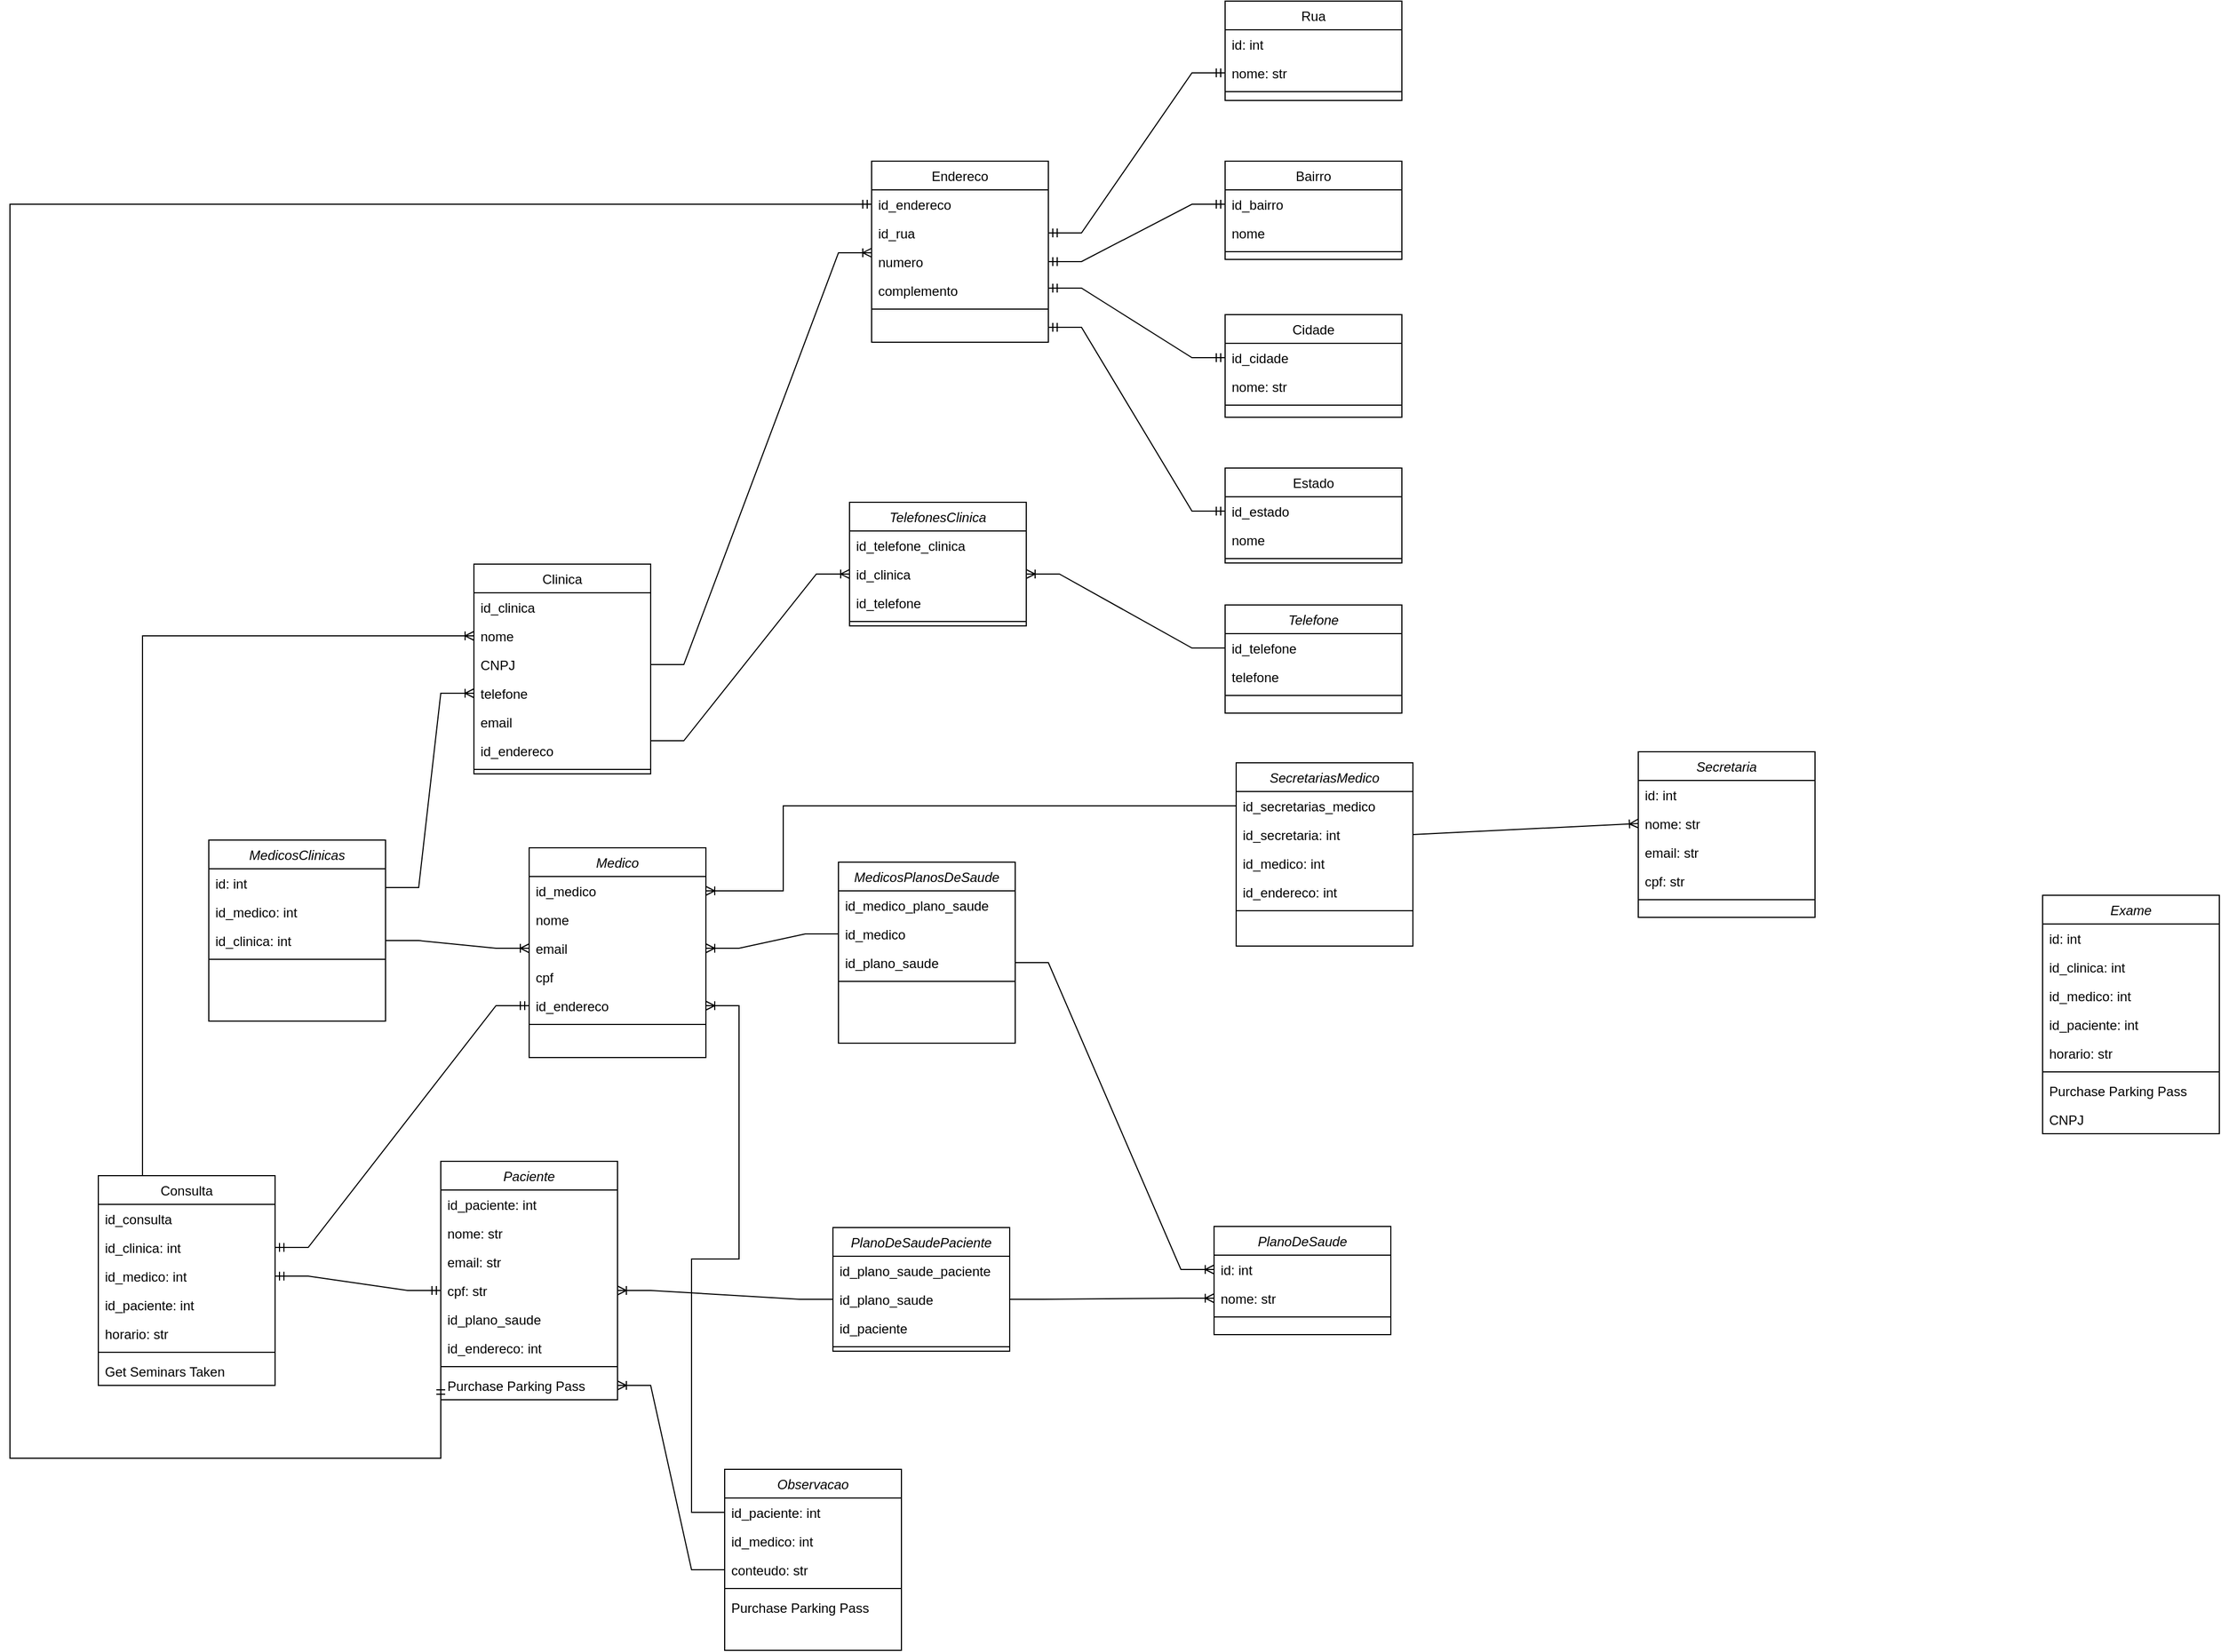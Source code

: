 <mxfile version="26.0.16">
  <diagram id="C5RBs43oDa-KdzZeNtuy" name="Page-1">
    <mxGraphModel dx="2898" dy="1830" grid="1" gridSize="10" guides="1" tooltips="1" connect="1" arrows="1" fold="1" page="1" pageScale="1" pageWidth="827" pageHeight="1169" math="0" shadow="0">
      <root>
        <mxCell id="WIyWlLk6GJQsqaUBKTNV-0" />
        <mxCell id="WIyWlLk6GJQsqaUBKTNV-1" parent="WIyWlLk6GJQsqaUBKTNV-0" />
        <mxCell id="zkfFHV4jXpPFQw0GAbJ--0" value="Observacao" style="swimlane;fontStyle=2;align=center;verticalAlign=top;childLayout=stackLayout;horizontal=1;startSize=26;horizontalStack=0;resizeParent=1;resizeLast=0;collapsible=1;marginBottom=0;rounded=0;shadow=0;strokeWidth=1;" parent="WIyWlLk6GJQsqaUBKTNV-1" vertex="1">
          <mxGeometry x="-493" y="830" width="160" height="164" as="geometry">
            <mxRectangle x="230" y="140" width="160" height="26" as="alternateBounds" />
          </mxGeometry>
        </mxCell>
        <mxCell id="zkfFHV4jXpPFQw0GAbJ--1" value="id_paciente: int" style="text;align=left;verticalAlign=top;spacingLeft=4;spacingRight=4;overflow=hidden;rotatable=0;points=[[0,0.5],[1,0.5]];portConstraint=eastwest;" parent="zkfFHV4jXpPFQw0GAbJ--0" vertex="1">
          <mxGeometry y="26" width="160" height="26" as="geometry" />
        </mxCell>
        <mxCell id="SX7Bbc2QHcD6YAkWvThL-48" value="id_medico: int" style="text;align=left;verticalAlign=top;spacingLeft=4;spacingRight=4;overflow=hidden;rotatable=0;points=[[0,0.5],[1,0.5]];portConstraint=eastwest;" parent="zkfFHV4jXpPFQw0GAbJ--0" vertex="1">
          <mxGeometry y="52" width="160" height="26" as="geometry" />
        </mxCell>
        <mxCell id="zkfFHV4jXpPFQw0GAbJ--2" value="conteudo: str" style="text;align=left;verticalAlign=top;spacingLeft=4;spacingRight=4;overflow=hidden;rotatable=0;points=[[0,0.5],[1,0.5]];portConstraint=eastwest;rounded=0;shadow=0;html=0;" parent="zkfFHV4jXpPFQw0GAbJ--0" vertex="1">
          <mxGeometry y="78" width="160" height="26" as="geometry" />
        </mxCell>
        <mxCell id="zkfFHV4jXpPFQw0GAbJ--4" value="" style="line;html=1;strokeWidth=1;align=left;verticalAlign=middle;spacingTop=-1;spacingLeft=3;spacingRight=3;rotatable=0;labelPosition=right;points=[];portConstraint=eastwest;" parent="zkfFHV4jXpPFQw0GAbJ--0" vertex="1">
          <mxGeometry y="104" width="160" height="8" as="geometry" />
        </mxCell>
        <mxCell id="zkfFHV4jXpPFQw0GAbJ--5" value="Purchase Parking Pass" style="text;align=left;verticalAlign=top;spacingLeft=4;spacingRight=4;overflow=hidden;rotatable=0;points=[[0,0.5],[1,0.5]];portConstraint=eastwest;" parent="zkfFHV4jXpPFQw0GAbJ--0" vertex="1">
          <mxGeometry y="112" width="160" height="26" as="geometry" />
        </mxCell>
        <mxCell id="zkfFHV4jXpPFQw0GAbJ--6" value="Consulta" style="swimlane;fontStyle=0;align=center;verticalAlign=top;childLayout=stackLayout;horizontal=1;startSize=26;horizontalStack=0;resizeParent=1;resizeLast=0;collapsible=1;marginBottom=0;rounded=0;shadow=0;strokeWidth=1;" parent="WIyWlLk6GJQsqaUBKTNV-1" vertex="1">
          <mxGeometry x="-1060" y="564" width="160" height="190" as="geometry">
            <mxRectangle x="130" y="380" width="160" height="26" as="alternateBounds" />
          </mxGeometry>
        </mxCell>
        <mxCell id="zkfFHV4jXpPFQw0GAbJ--8" value="id_consulta" style="text;align=left;verticalAlign=top;spacingLeft=4;spacingRight=4;overflow=hidden;rotatable=0;points=[[0,0.5],[1,0.5]];portConstraint=eastwest;rounded=0;shadow=0;html=0;" parent="zkfFHV4jXpPFQw0GAbJ--6" vertex="1">
          <mxGeometry y="26" width="160" height="26" as="geometry" />
        </mxCell>
        <mxCell id="SX7Bbc2QHcD6YAkWvThL-60" value="id_clinica: int" style="text;align=left;verticalAlign=top;spacingLeft=4;spacingRight=4;overflow=hidden;rotatable=0;points=[[0,0.5],[1,0.5]];portConstraint=eastwest;rounded=0;shadow=0;html=0;" parent="zkfFHV4jXpPFQw0GAbJ--6" vertex="1">
          <mxGeometry y="52" width="160" height="26" as="geometry" />
        </mxCell>
        <mxCell id="SX7Bbc2QHcD6YAkWvThL-52" value="id_medico: int" style="text;align=left;verticalAlign=top;spacingLeft=4;spacingRight=4;overflow=hidden;rotatable=0;points=[[0,0.5],[1,0.5]];portConstraint=eastwest;" parent="zkfFHV4jXpPFQw0GAbJ--6" vertex="1">
          <mxGeometry y="78" width="160" height="26" as="geometry" />
        </mxCell>
        <mxCell id="SX7Bbc2QHcD6YAkWvThL-54" value="id_paciente: int" style="text;align=left;verticalAlign=top;spacingLeft=4;spacingRight=4;overflow=hidden;rotatable=0;points=[[0,0.5],[1,0.5]];portConstraint=eastwest;" parent="zkfFHV4jXpPFQw0GAbJ--6" vertex="1">
          <mxGeometry y="104" width="160" height="26" as="geometry" />
        </mxCell>
        <mxCell id="zkfFHV4jXpPFQw0GAbJ--7" value="horario: str" style="text;align=left;verticalAlign=top;spacingLeft=4;spacingRight=4;overflow=hidden;rotatable=0;points=[[0,0.5],[1,0.5]];portConstraint=eastwest;" parent="zkfFHV4jXpPFQw0GAbJ--6" vertex="1">
          <mxGeometry y="130" width="160" height="26" as="geometry" />
        </mxCell>
        <mxCell id="zkfFHV4jXpPFQw0GAbJ--9" value="" style="line;html=1;strokeWidth=1;align=left;verticalAlign=middle;spacingTop=-1;spacingLeft=3;spacingRight=3;rotatable=0;labelPosition=right;points=[];portConstraint=eastwest;" parent="zkfFHV4jXpPFQw0GAbJ--6" vertex="1">
          <mxGeometry y="156" width="160" height="8" as="geometry" />
        </mxCell>
        <mxCell id="zkfFHV4jXpPFQw0GAbJ--11" value="Get Seminars Taken" style="text;align=left;verticalAlign=top;spacingLeft=4;spacingRight=4;overflow=hidden;rotatable=0;points=[[0,0.5],[1,0.5]];portConstraint=eastwest;" parent="zkfFHV4jXpPFQw0GAbJ--6" vertex="1">
          <mxGeometry y="164" width="160" height="26" as="geometry" />
        </mxCell>
        <mxCell id="zkfFHV4jXpPFQw0GAbJ--13" value="Clinica" style="swimlane;fontStyle=0;align=center;verticalAlign=top;childLayout=stackLayout;horizontal=1;startSize=26;horizontalStack=0;resizeParent=1;resizeLast=0;collapsible=1;marginBottom=0;rounded=0;shadow=0;strokeWidth=1;" parent="WIyWlLk6GJQsqaUBKTNV-1" vertex="1">
          <mxGeometry x="-720" y="10" width="160" height="190" as="geometry">
            <mxRectangle x="340" y="380" width="170" height="26" as="alternateBounds" />
          </mxGeometry>
        </mxCell>
        <mxCell id="zkfFHV4jXpPFQw0GAbJ--14" value="id_clinica" style="text;align=left;verticalAlign=top;spacingLeft=4;spacingRight=4;overflow=hidden;rotatable=0;points=[[0,0.5],[1,0.5]];portConstraint=eastwest;" parent="zkfFHV4jXpPFQw0GAbJ--13" vertex="1">
          <mxGeometry y="26" width="160" height="26" as="geometry" />
        </mxCell>
        <mxCell id="SX7Bbc2QHcD6YAkWvThL-89" value="nome" style="text;align=left;verticalAlign=top;spacingLeft=4;spacingRight=4;overflow=hidden;rotatable=0;points=[[0,0.5],[1,0.5]];portConstraint=eastwest;" parent="zkfFHV4jXpPFQw0GAbJ--13" vertex="1">
          <mxGeometry y="52" width="160" height="26" as="geometry" />
        </mxCell>
        <mxCell id="SX7Bbc2QHcD6YAkWvThL-164" value="CNPJ" style="text;align=left;verticalAlign=top;spacingLeft=4;spacingRight=4;overflow=hidden;rotatable=0;points=[[0,0.5],[1,0.5]];portConstraint=eastwest;" parent="zkfFHV4jXpPFQw0GAbJ--13" vertex="1">
          <mxGeometry y="78" width="160" height="26" as="geometry" />
        </mxCell>
        <mxCell id="SX7Bbc2QHcD6YAkWvThL-168" value="telefone" style="text;align=left;verticalAlign=top;spacingLeft=4;spacingRight=4;overflow=hidden;rotatable=0;points=[[0,0.5],[1,0.5]];portConstraint=eastwest;" parent="zkfFHV4jXpPFQw0GAbJ--13" vertex="1">
          <mxGeometry y="104" width="160" height="26" as="geometry" />
        </mxCell>
        <mxCell id="SX7Bbc2QHcD6YAkWvThL-166" value="email" style="text;align=left;verticalAlign=top;spacingLeft=4;spacingRight=4;overflow=hidden;rotatable=0;points=[[0,0.5],[1,0.5]];portConstraint=eastwest;" parent="zkfFHV4jXpPFQw0GAbJ--13" vertex="1">
          <mxGeometry y="130" width="160" height="26" as="geometry" />
        </mxCell>
        <mxCell id="SX7Bbc2QHcD6YAkWvThL-118" value="id_endereco" style="text;align=left;verticalAlign=top;spacingLeft=4;spacingRight=4;overflow=hidden;rotatable=0;points=[[0,0.5],[1,0.5]];portConstraint=eastwest;" parent="zkfFHV4jXpPFQw0GAbJ--13" vertex="1">
          <mxGeometry y="156" width="160" height="26" as="geometry" />
        </mxCell>
        <mxCell id="zkfFHV4jXpPFQw0GAbJ--15" value="" style="line;html=1;strokeWidth=1;align=left;verticalAlign=middle;spacingTop=-1;spacingLeft=3;spacingRight=3;rotatable=0;labelPosition=right;points=[];portConstraint=eastwest;" parent="zkfFHV4jXpPFQw0GAbJ--13" vertex="1">
          <mxGeometry y="182" width="160" height="8" as="geometry" />
        </mxCell>
        <mxCell id="SX7Bbc2QHcD6YAkWvThL-0" value="Paciente" style="swimlane;fontStyle=2;align=center;verticalAlign=top;childLayout=stackLayout;horizontal=1;startSize=26;horizontalStack=0;resizeParent=1;resizeLast=0;collapsible=1;marginBottom=0;rounded=0;shadow=0;strokeWidth=1;" parent="WIyWlLk6GJQsqaUBKTNV-1" vertex="1">
          <mxGeometry x="-750" y="551" width="160" height="216" as="geometry">
            <mxRectangle x="230" y="140" width="160" height="26" as="alternateBounds" />
          </mxGeometry>
        </mxCell>
        <mxCell id="SX7Bbc2QHcD6YAkWvThL-71" value="id_paciente: int" style="text;align=left;verticalAlign=top;spacingLeft=4;spacingRight=4;overflow=hidden;rotatable=0;points=[[0,0.5],[1,0.5]];portConstraint=eastwest;" parent="SX7Bbc2QHcD6YAkWvThL-0" vertex="1">
          <mxGeometry y="26" width="160" height="26" as="geometry" />
        </mxCell>
        <mxCell id="SX7Bbc2QHcD6YAkWvThL-73" value="nome: str" style="text;align=left;verticalAlign=top;spacingLeft=4;spacingRight=4;overflow=hidden;rotatable=0;points=[[0,0.5],[1,0.5]];portConstraint=eastwest;rounded=0;shadow=0;html=0;" parent="SX7Bbc2QHcD6YAkWvThL-0" vertex="1">
          <mxGeometry y="52" width="160" height="26" as="geometry" />
        </mxCell>
        <mxCell id="SX7Bbc2QHcD6YAkWvThL-78" value="email: str" style="text;align=left;verticalAlign=top;spacingLeft=4;spacingRight=4;overflow=hidden;rotatable=0;points=[[0,0.5],[1,0.5]];portConstraint=eastwest;rounded=0;shadow=0;html=0;" parent="SX7Bbc2QHcD6YAkWvThL-0" vertex="1">
          <mxGeometry y="78" width="160" height="26" as="geometry" />
        </mxCell>
        <mxCell id="SX7Bbc2QHcD6YAkWvThL-72" value="cpf: str" style="text;align=left;verticalAlign=top;spacingLeft=4;spacingRight=4;overflow=hidden;rotatable=0;points=[[0,0.5],[1,0.5]];portConstraint=eastwest;" parent="SX7Bbc2QHcD6YAkWvThL-0" vertex="1">
          <mxGeometry y="104" width="160" height="26" as="geometry" />
        </mxCell>
        <mxCell id="SX7Bbc2QHcD6YAkWvThL-177" value="id_plano_saude" style="text;align=left;verticalAlign=top;spacingLeft=4;spacingRight=4;overflow=hidden;rotatable=0;points=[[0,0.5],[1,0.5]];portConstraint=eastwest;" parent="SX7Bbc2QHcD6YAkWvThL-0" vertex="1">
          <mxGeometry y="130" width="160" height="26" as="geometry" />
        </mxCell>
        <mxCell id="SX7Bbc2QHcD6YAkWvThL-141" value="id_endereco: int" style="text;align=left;verticalAlign=top;spacingLeft=4;spacingRight=4;overflow=hidden;rotatable=0;points=[[0,0.5],[1,0.5]];portConstraint=eastwest;" parent="SX7Bbc2QHcD6YAkWvThL-0" vertex="1">
          <mxGeometry y="156" width="160" height="26" as="geometry" />
        </mxCell>
        <mxCell id="SX7Bbc2QHcD6YAkWvThL-4" value="" style="line;html=1;strokeWidth=1;align=left;verticalAlign=middle;spacingTop=-1;spacingLeft=3;spacingRight=3;rotatable=0;labelPosition=right;points=[];portConstraint=eastwest;" parent="SX7Bbc2QHcD6YAkWvThL-0" vertex="1">
          <mxGeometry y="182" width="160" height="8" as="geometry" />
        </mxCell>
        <mxCell id="SX7Bbc2QHcD6YAkWvThL-5" value="Purchase Parking Pass" style="text;align=left;verticalAlign=top;spacingLeft=4;spacingRight=4;overflow=hidden;rotatable=0;points=[[0,0.5],[1,0.5]];portConstraint=eastwest;" parent="SX7Bbc2QHcD6YAkWvThL-0" vertex="1">
          <mxGeometry y="190" width="160" height="26" as="geometry" />
        </mxCell>
        <mxCell id="SX7Bbc2QHcD6YAkWvThL-7" value="Medico" style="swimlane;fontStyle=2;align=center;verticalAlign=top;childLayout=stackLayout;horizontal=1;startSize=26;horizontalStack=0;resizeParent=1;resizeLast=0;collapsible=1;marginBottom=0;rounded=0;shadow=0;strokeWidth=1;" parent="WIyWlLk6GJQsqaUBKTNV-1" vertex="1">
          <mxGeometry x="-670" y="267" width="160" height="190" as="geometry">
            <mxRectangle x="230" y="140" width="160" height="26" as="alternateBounds" />
          </mxGeometry>
        </mxCell>
        <mxCell id="SX7Bbc2QHcD6YAkWvThL-68" value="id_medico" style="text;align=left;verticalAlign=top;spacingLeft=4;spacingRight=4;overflow=hidden;rotatable=0;points=[[0,0.5],[1,0.5]];portConstraint=eastwest;" parent="SX7Bbc2QHcD6YAkWvThL-7" vertex="1">
          <mxGeometry y="26" width="160" height="26" as="geometry" />
        </mxCell>
        <mxCell id="SX7Bbc2QHcD6YAkWvThL-69" value="nome" style="text;align=left;verticalAlign=top;spacingLeft=4;spacingRight=4;overflow=hidden;rotatable=0;points=[[0,0.5],[1,0.5]];portConstraint=eastwest;" parent="SX7Bbc2QHcD6YAkWvThL-7" vertex="1">
          <mxGeometry y="52" width="160" height="26" as="geometry" />
        </mxCell>
        <mxCell id="SX7Bbc2QHcD6YAkWvThL-70" value="email" style="text;align=left;verticalAlign=top;spacingLeft=4;spacingRight=4;overflow=hidden;rotatable=0;points=[[0,0.5],[1,0.5]];portConstraint=eastwest;rounded=0;shadow=0;html=0;" parent="SX7Bbc2QHcD6YAkWvThL-7" vertex="1">
          <mxGeometry y="78" width="160" height="26" as="geometry" />
        </mxCell>
        <mxCell id="SX7Bbc2QHcD6YAkWvThL-79" value="cpf" style="text;align=left;verticalAlign=top;spacingLeft=4;spacingRight=4;overflow=hidden;rotatable=0;points=[[0,0.5],[1,0.5]];portConstraint=eastwest;" parent="SX7Bbc2QHcD6YAkWvThL-7" vertex="1">
          <mxGeometry y="104" width="160" height="26" as="geometry" />
        </mxCell>
        <mxCell id="SX7Bbc2QHcD6YAkWvThL-142" value="id_endereco" style="text;align=left;verticalAlign=top;spacingLeft=4;spacingRight=4;overflow=hidden;rotatable=0;points=[[0,0.5],[1,0.5]];portConstraint=eastwest;" parent="SX7Bbc2QHcD6YAkWvThL-7" vertex="1">
          <mxGeometry y="130" width="160" height="26" as="geometry" />
        </mxCell>
        <mxCell id="SX7Bbc2QHcD6YAkWvThL-11" value="" style="line;html=1;strokeWidth=1;align=left;verticalAlign=middle;spacingTop=-1;spacingLeft=3;spacingRight=3;rotatable=0;labelPosition=right;points=[];portConstraint=eastwest;" parent="SX7Bbc2QHcD6YAkWvThL-7" vertex="1">
          <mxGeometry y="156" width="160" height="8" as="geometry" />
        </mxCell>
        <mxCell id="SX7Bbc2QHcD6YAkWvThL-14" value="Exame" style="swimlane;fontStyle=2;align=center;verticalAlign=top;childLayout=stackLayout;horizontal=1;startSize=26;horizontalStack=0;resizeParent=1;resizeLast=0;collapsible=1;marginBottom=0;rounded=0;shadow=0;strokeWidth=1;" parent="WIyWlLk6GJQsqaUBKTNV-1" vertex="1">
          <mxGeometry x="700" y="310" width="160" height="216" as="geometry">
            <mxRectangle x="230" y="140" width="160" height="26" as="alternateBounds" />
          </mxGeometry>
        </mxCell>
        <mxCell id="SX7Bbc2QHcD6YAkWvThL-17" value="id: int" style="text;align=left;verticalAlign=top;spacingLeft=4;spacingRight=4;overflow=hidden;rotatable=0;points=[[0,0.5],[1,0.5]];portConstraint=eastwest;rounded=0;shadow=0;html=0;" parent="SX7Bbc2QHcD6YAkWvThL-14" vertex="1">
          <mxGeometry y="26" width="160" height="26" as="geometry" />
        </mxCell>
        <mxCell id="SX7Bbc2QHcD6YAkWvThL-117" value="id_clinica: int" style="text;align=left;verticalAlign=top;spacingLeft=4;spacingRight=4;overflow=hidden;rotatable=0;points=[[0,0.5],[1,0.5]];portConstraint=eastwest;rounded=0;shadow=0;html=0;" parent="SX7Bbc2QHcD6YAkWvThL-14" vertex="1">
          <mxGeometry y="52" width="160" height="26" as="geometry" />
        </mxCell>
        <mxCell id="SX7Bbc2QHcD6YAkWvThL-15" value="id_medico: int" style="text;align=left;verticalAlign=top;spacingLeft=4;spacingRight=4;overflow=hidden;rotatable=0;points=[[0,0.5],[1,0.5]];portConstraint=eastwest;" parent="SX7Bbc2QHcD6YAkWvThL-14" vertex="1">
          <mxGeometry y="78" width="160" height="26" as="geometry" />
        </mxCell>
        <mxCell id="SX7Bbc2QHcD6YAkWvThL-16" value="id_paciente: int" style="text;align=left;verticalAlign=top;spacingLeft=4;spacingRight=4;overflow=hidden;rotatable=0;points=[[0,0.5],[1,0.5]];portConstraint=eastwest;rounded=0;shadow=0;html=0;" parent="SX7Bbc2QHcD6YAkWvThL-14" vertex="1">
          <mxGeometry y="104" width="160" height="26" as="geometry" />
        </mxCell>
        <mxCell id="SX7Bbc2QHcD6YAkWvThL-35" value="horario: str" style="text;align=left;verticalAlign=top;spacingLeft=4;spacingRight=4;overflow=hidden;rotatable=0;points=[[0,0.5],[1,0.5]];portConstraint=eastwest;rounded=0;shadow=0;html=0;" parent="SX7Bbc2QHcD6YAkWvThL-14" vertex="1">
          <mxGeometry y="130" width="160" height="26" as="geometry" />
        </mxCell>
        <mxCell id="SX7Bbc2QHcD6YAkWvThL-18" value="" style="line;html=1;strokeWidth=1;align=left;verticalAlign=middle;spacingTop=-1;spacingLeft=3;spacingRight=3;rotatable=0;labelPosition=right;points=[];portConstraint=eastwest;" parent="SX7Bbc2QHcD6YAkWvThL-14" vertex="1">
          <mxGeometry y="156" width="160" height="8" as="geometry" />
        </mxCell>
        <mxCell id="SX7Bbc2QHcD6YAkWvThL-19" value="Purchase Parking Pass" style="text;align=left;verticalAlign=top;spacingLeft=4;spacingRight=4;overflow=hidden;rotatable=0;points=[[0,0.5],[1,0.5]];portConstraint=eastwest;" parent="SX7Bbc2QHcD6YAkWvThL-14" vertex="1">
          <mxGeometry y="164" width="160" height="26" as="geometry" />
        </mxCell>
        <mxCell id="SX7Bbc2QHcD6YAkWvThL-165" value="CNPJ" style="text;align=left;verticalAlign=top;spacingLeft=4;spacingRight=4;overflow=hidden;rotatable=0;points=[[0,0.5],[1,0.5]];portConstraint=eastwest;" parent="SX7Bbc2QHcD6YAkWvThL-14" vertex="1">
          <mxGeometry y="190" width="160" height="26" as="geometry" />
        </mxCell>
        <mxCell id="SX7Bbc2QHcD6YAkWvThL-39" value="Secretaria" style="swimlane;fontStyle=2;align=center;verticalAlign=top;childLayout=stackLayout;horizontal=1;startSize=26;horizontalStack=0;resizeParent=1;resizeLast=0;collapsible=1;marginBottom=0;rounded=0;shadow=0;strokeWidth=1;" parent="WIyWlLk6GJQsqaUBKTNV-1" vertex="1">
          <mxGeometry x="334" y="180" width="160" height="150" as="geometry">
            <mxRectangle x="230" y="140" width="160" height="26" as="alternateBounds" />
          </mxGeometry>
        </mxCell>
        <mxCell id="SX7Bbc2QHcD6YAkWvThL-74" value="id: int" style="text;align=left;verticalAlign=top;spacingLeft=4;spacingRight=4;overflow=hidden;rotatable=0;points=[[0,0.5],[1,0.5]];portConstraint=eastwest;" parent="SX7Bbc2QHcD6YAkWvThL-39" vertex="1">
          <mxGeometry y="26" width="160" height="26" as="geometry" />
        </mxCell>
        <mxCell id="SX7Bbc2QHcD6YAkWvThL-75" value="nome: str" style="text;align=left;verticalAlign=top;spacingLeft=4;spacingRight=4;overflow=hidden;rotatable=0;points=[[0,0.5],[1,0.5]];portConstraint=eastwest;" parent="SX7Bbc2QHcD6YAkWvThL-39" vertex="1">
          <mxGeometry y="52" width="160" height="26" as="geometry" />
        </mxCell>
        <mxCell id="SX7Bbc2QHcD6YAkWvThL-76" value="email: str" style="text;align=left;verticalAlign=top;spacingLeft=4;spacingRight=4;overflow=hidden;rotatable=0;points=[[0,0.5],[1,0.5]];portConstraint=eastwest;rounded=0;shadow=0;html=0;" parent="SX7Bbc2QHcD6YAkWvThL-39" vertex="1">
          <mxGeometry y="78" width="160" height="26" as="geometry" />
        </mxCell>
        <mxCell id="SX7Bbc2QHcD6YAkWvThL-80" value="cpf: str" style="text;align=left;verticalAlign=top;spacingLeft=4;spacingRight=4;overflow=hidden;rotatable=0;points=[[0,0.5],[1,0.5]];portConstraint=eastwest;" parent="SX7Bbc2QHcD6YAkWvThL-39" vertex="1">
          <mxGeometry y="104" width="160" height="26" as="geometry" />
        </mxCell>
        <mxCell id="SX7Bbc2QHcD6YAkWvThL-40" value="" style="line;html=1;strokeWidth=1;align=left;verticalAlign=middle;spacingTop=-1;spacingLeft=3;spacingRight=3;rotatable=0;labelPosition=right;points=[];portConstraint=eastwest;" parent="SX7Bbc2QHcD6YAkWvThL-39" vertex="1">
          <mxGeometry y="130" width="160" height="8" as="geometry" />
        </mxCell>
        <mxCell id="SX7Bbc2QHcD6YAkWvThL-82" value="MedicosClinicas" style="swimlane;fontStyle=2;align=center;verticalAlign=top;childLayout=stackLayout;horizontal=1;startSize=26;horizontalStack=0;resizeParent=1;resizeLast=0;collapsible=1;marginBottom=0;rounded=0;shadow=0;strokeWidth=1;" parent="WIyWlLk6GJQsqaUBKTNV-1" vertex="1">
          <mxGeometry x="-960" y="260" width="160" height="164" as="geometry">
            <mxRectangle x="230" y="140" width="160" height="26" as="alternateBounds" />
          </mxGeometry>
        </mxCell>
        <mxCell id="SX7Bbc2QHcD6YAkWvThL-83" value="id: int" style="text;align=left;verticalAlign=top;spacingLeft=4;spacingRight=4;overflow=hidden;rotatable=0;points=[[0,0.5],[1,0.5]];portConstraint=eastwest;" parent="SX7Bbc2QHcD6YAkWvThL-82" vertex="1">
          <mxGeometry y="26" width="160" height="26" as="geometry" />
        </mxCell>
        <mxCell id="SX7Bbc2QHcD6YAkWvThL-84" value="id_medico: int" style="text;align=left;verticalAlign=top;spacingLeft=4;spacingRight=4;overflow=hidden;rotatable=0;points=[[0,0.5],[1,0.5]];portConstraint=eastwest;" parent="SX7Bbc2QHcD6YAkWvThL-82" vertex="1">
          <mxGeometry y="52" width="160" height="26" as="geometry" />
        </mxCell>
        <mxCell id="SX7Bbc2QHcD6YAkWvThL-85" value="id_clinica: int" style="text;align=left;verticalAlign=top;spacingLeft=4;spacingRight=4;overflow=hidden;rotatable=0;points=[[0,0.5],[1,0.5]];portConstraint=eastwest;rounded=0;shadow=0;html=0;" parent="SX7Bbc2QHcD6YAkWvThL-82" vertex="1">
          <mxGeometry y="78" width="160" height="26" as="geometry" />
        </mxCell>
        <mxCell id="SX7Bbc2QHcD6YAkWvThL-87" value="" style="line;html=1;strokeWidth=1;align=left;verticalAlign=middle;spacingTop=-1;spacingLeft=3;spacingRight=3;rotatable=0;labelPosition=right;points=[];portConstraint=eastwest;" parent="SX7Bbc2QHcD6YAkWvThL-82" vertex="1">
          <mxGeometry y="104" width="160" height="8" as="geometry" />
        </mxCell>
        <mxCell id="SX7Bbc2QHcD6YAkWvThL-91" value="SecretariasMedico" style="swimlane;fontStyle=2;align=center;verticalAlign=top;childLayout=stackLayout;horizontal=1;startSize=26;horizontalStack=0;resizeParent=1;resizeLast=0;collapsible=1;marginBottom=0;rounded=0;shadow=0;strokeWidth=1;" parent="WIyWlLk6GJQsqaUBKTNV-1" vertex="1">
          <mxGeometry x="-30" y="190" width="160" height="166" as="geometry">
            <mxRectangle x="230" y="140" width="160" height="26" as="alternateBounds" />
          </mxGeometry>
        </mxCell>
        <mxCell id="SX7Bbc2QHcD6YAkWvThL-92" value="id_secretarias_medico" style="text;align=left;verticalAlign=top;spacingLeft=4;spacingRight=4;overflow=hidden;rotatable=0;points=[[0,0.5],[1,0.5]];portConstraint=eastwest;" parent="SX7Bbc2QHcD6YAkWvThL-91" vertex="1">
          <mxGeometry y="26" width="160" height="26" as="geometry" />
        </mxCell>
        <mxCell id="SX7Bbc2QHcD6YAkWvThL-93" value="id_secretaria: int" style="text;align=left;verticalAlign=top;spacingLeft=4;spacingRight=4;overflow=hidden;rotatable=0;points=[[0,0.5],[1,0.5]];portConstraint=eastwest;" parent="SX7Bbc2QHcD6YAkWvThL-91" vertex="1">
          <mxGeometry y="52" width="160" height="26" as="geometry" />
        </mxCell>
        <mxCell id="SX7Bbc2QHcD6YAkWvThL-94" value="id_medico: int" style="text;align=left;verticalAlign=top;spacingLeft=4;spacingRight=4;overflow=hidden;rotatable=0;points=[[0,0.5],[1,0.5]];portConstraint=eastwest;rounded=0;shadow=0;html=0;" parent="SX7Bbc2QHcD6YAkWvThL-91" vertex="1">
          <mxGeometry y="78" width="160" height="26" as="geometry" />
        </mxCell>
        <mxCell id="SX7Bbc2QHcD6YAkWvThL-143" value="id_endereco: int" style="text;align=left;verticalAlign=top;spacingLeft=4;spacingRight=4;overflow=hidden;rotatable=0;points=[[0,0.5],[1,0.5]];portConstraint=eastwest;" parent="SX7Bbc2QHcD6YAkWvThL-91" vertex="1">
          <mxGeometry y="104" width="160" height="26" as="geometry" />
        </mxCell>
        <mxCell id="SX7Bbc2QHcD6YAkWvThL-97" value="" style="line;html=1;strokeWidth=1;align=left;verticalAlign=middle;spacingTop=-1;spacingLeft=3;spacingRight=3;rotatable=0;labelPosition=right;points=[];portConstraint=eastwest;" parent="SX7Bbc2QHcD6YAkWvThL-91" vertex="1">
          <mxGeometry y="130" width="160" height="8" as="geometry" />
        </mxCell>
        <mxCell id="SX7Bbc2QHcD6YAkWvThL-107" value="MedicosPlanosDeSaude" style="swimlane;fontStyle=2;align=center;verticalAlign=top;childLayout=stackLayout;horizontal=1;startSize=26;horizontalStack=0;resizeParent=1;resizeLast=0;collapsible=1;marginBottom=0;rounded=0;shadow=0;strokeWidth=1;" parent="WIyWlLk6GJQsqaUBKTNV-1" vertex="1">
          <mxGeometry x="-390" y="280" width="160" height="164" as="geometry">
            <mxRectangle x="230" y="140" width="160" height="26" as="alternateBounds" />
          </mxGeometry>
        </mxCell>
        <mxCell id="SX7Bbc2QHcD6YAkWvThL-108" value="id_medico_plano_saude" style="text;align=left;verticalAlign=top;spacingLeft=4;spacingRight=4;overflow=hidden;rotatable=0;points=[[0,0.5],[1,0.5]];portConstraint=eastwest;" parent="SX7Bbc2QHcD6YAkWvThL-107" vertex="1">
          <mxGeometry y="26" width="160" height="26" as="geometry" />
        </mxCell>
        <mxCell id="SX7Bbc2QHcD6YAkWvThL-109" value="id_medico" style="text;align=left;verticalAlign=top;spacingLeft=4;spacingRight=4;overflow=hidden;rotatable=0;points=[[0,0.5],[1,0.5]];portConstraint=eastwest;" parent="SX7Bbc2QHcD6YAkWvThL-107" vertex="1">
          <mxGeometry y="52" width="160" height="26" as="geometry" />
        </mxCell>
        <mxCell id="SX7Bbc2QHcD6YAkWvThL-111" value="id_plano_saude" style="text;align=left;verticalAlign=top;spacingLeft=4;spacingRight=4;overflow=hidden;rotatable=0;points=[[0,0.5],[1,0.5]];portConstraint=eastwest;" parent="SX7Bbc2QHcD6YAkWvThL-107" vertex="1">
          <mxGeometry y="78" width="160" height="26" as="geometry" />
        </mxCell>
        <mxCell id="SX7Bbc2QHcD6YAkWvThL-110" value="" style="line;html=1;strokeWidth=1;align=left;verticalAlign=middle;spacingTop=-1;spacingLeft=3;spacingRight=3;rotatable=0;labelPosition=right;points=[];portConstraint=eastwest;" parent="SX7Bbc2QHcD6YAkWvThL-107" vertex="1">
          <mxGeometry y="104" width="160" height="8" as="geometry" />
        </mxCell>
        <mxCell id="SX7Bbc2QHcD6YAkWvThL-112" value="PlanoDeSaude" style="swimlane;fontStyle=2;align=center;verticalAlign=top;childLayout=stackLayout;horizontal=1;startSize=26;horizontalStack=0;resizeParent=1;resizeLast=0;collapsible=1;marginBottom=0;rounded=0;shadow=0;strokeWidth=1;" parent="WIyWlLk6GJQsqaUBKTNV-1" vertex="1">
          <mxGeometry x="-50" y="610" width="160" height="98" as="geometry">
            <mxRectangle x="230" y="140" width="160" height="26" as="alternateBounds" />
          </mxGeometry>
        </mxCell>
        <mxCell id="SX7Bbc2QHcD6YAkWvThL-113" value="id: int" style="text;align=left;verticalAlign=top;spacingLeft=4;spacingRight=4;overflow=hidden;rotatable=0;points=[[0,0.5],[1,0.5]];portConstraint=eastwest;" parent="SX7Bbc2QHcD6YAkWvThL-112" vertex="1">
          <mxGeometry y="26" width="160" height="26" as="geometry" />
        </mxCell>
        <mxCell id="SX7Bbc2QHcD6YAkWvThL-114" value="nome: str" style="text;align=left;verticalAlign=top;spacingLeft=4;spacingRight=4;overflow=hidden;rotatable=0;points=[[0,0.5],[1,0.5]];portConstraint=eastwest;" parent="SX7Bbc2QHcD6YAkWvThL-112" vertex="1">
          <mxGeometry y="52" width="160" height="26" as="geometry" />
        </mxCell>
        <mxCell id="SX7Bbc2QHcD6YAkWvThL-115" value="" style="line;html=1;strokeWidth=1;align=left;verticalAlign=middle;spacingTop=-1;spacingLeft=3;spacingRight=3;rotatable=0;labelPosition=right;points=[];portConstraint=eastwest;" parent="SX7Bbc2QHcD6YAkWvThL-112" vertex="1">
          <mxGeometry y="78" width="160" height="8" as="geometry" />
        </mxCell>
        <mxCell id="SX7Bbc2QHcD6YAkWvThL-119" value="Endereco" style="swimlane;fontStyle=0;align=center;verticalAlign=top;childLayout=stackLayout;horizontal=1;startSize=26;horizontalStack=0;resizeParent=1;resizeLast=0;collapsible=1;marginBottom=0;rounded=0;shadow=0;strokeWidth=1;" parent="WIyWlLk6GJQsqaUBKTNV-1" vertex="1">
          <mxGeometry x="-360" y="-355" width="160" height="164" as="geometry">
            <mxRectangle x="340" y="380" width="170" height="26" as="alternateBounds" />
          </mxGeometry>
        </mxCell>
        <mxCell id="SX7Bbc2QHcD6YAkWvThL-120" value="id_endereco" style="text;align=left;verticalAlign=top;spacingLeft=4;spacingRight=4;overflow=hidden;rotatable=0;points=[[0,0.5],[1,0.5]];portConstraint=eastwest;" parent="SX7Bbc2QHcD6YAkWvThL-119" vertex="1">
          <mxGeometry y="26" width="160" height="26" as="geometry" />
        </mxCell>
        <mxCell id="SX7Bbc2QHcD6YAkWvThL-121" value="id_rua" style="text;align=left;verticalAlign=top;spacingLeft=4;spacingRight=4;overflow=hidden;rotatable=0;points=[[0,0.5],[1,0.5]];portConstraint=eastwest;" parent="SX7Bbc2QHcD6YAkWvThL-119" vertex="1">
          <mxGeometry y="52" width="160" height="26" as="geometry" />
        </mxCell>
        <mxCell id="SX7Bbc2QHcD6YAkWvThL-122" value="numero" style="text;align=left;verticalAlign=top;spacingLeft=4;spacingRight=4;overflow=hidden;rotatable=0;points=[[0,0.5],[1,0.5]];portConstraint=eastwest;" parent="SX7Bbc2QHcD6YAkWvThL-119" vertex="1">
          <mxGeometry y="78" width="160" height="26" as="geometry" />
        </mxCell>
        <mxCell id="SX7Bbc2QHcD6YAkWvThL-169" value="complemento" style="text;align=left;verticalAlign=top;spacingLeft=4;spacingRight=4;overflow=hidden;rotatable=0;points=[[0,0.5],[1,0.5]];portConstraint=eastwest;" parent="SX7Bbc2QHcD6YAkWvThL-119" vertex="1">
          <mxGeometry y="104" width="160" height="26" as="geometry" />
        </mxCell>
        <mxCell id="SX7Bbc2QHcD6YAkWvThL-123" value="" style="line;html=1;strokeWidth=1;align=left;verticalAlign=middle;spacingTop=-1;spacingLeft=3;spacingRight=3;rotatable=0;labelPosition=right;points=[];portConstraint=eastwest;" parent="SX7Bbc2QHcD6YAkWvThL-119" vertex="1">
          <mxGeometry y="130" width="160" height="8" as="geometry" />
        </mxCell>
        <mxCell id="SX7Bbc2QHcD6YAkWvThL-126" value="Rua" style="swimlane;fontStyle=0;align=center;verticalAlign=top;childLayout=stackLayout;horizontal=1;startSize=26;horizontalStack=0;resizeParent=1;resizeLast=0;collapsible=1;marginBottom=0;rounded=0;shadow=0;strokeWidth=1;" parent="WIyWlLk6GJQsqaUBKTNV-1" vertex="1">
          <mxGeometry x="-40" y="-500" width="160" height="90" as="geometry">
            <mxRectangle x="340" y="380" width="170" height="26" as="alternateBounds" />
          </mxGeometry>
        </mxCell>
        <mxCell id="SX7Bbc2QHcD6YAkWvThL-127" value="id: int" style="text;align=left;verticalAlign=top;spacingLeft=4;spacingRight=4;overflow=hidden;rotatable=0;points=[[0,0.5],[1,0.5]];portConstraint=eastwest;" parent="SX7Bbc2QHcD6YAkWvThL-126" vertex="1">
          <mxGeometry y="26" width="160" height="26" as="geometry" />
        </mxCell>
        <mxCell id="SX7Bbc2QHcD6YAkWvThL-128" value="nome: str" style="text;align=left;verticalAlign=top;spacingLeft=4;spacingRight=4;overflow=hidden;rotatable=0;points=[[0,0.5],[1,0.5]];portConstraint=eastwest;" parent="SX7Bbc2QHcD6YAkWvThL-126" vertex="1">
          <mxGeometry y="52" width="160" height="26" as="geometry" />
        </mxCell>
        <mxCell id="SX7Bbc2QHcD6YAkWvThL-132" value="" style="line;html=1;strokeWidth=1;align=left;verticalAlign=middle;spacingTop=-1;spacingLeft=3;spacingRight=3;rotatable=0;labelPosition=right;points=[];portConstraint=eastwest;" parent="SX7Bbc2QHcD6YAkWvThL-126" vertex="1">
          <mxGeometry y="78" width="160" height="8" as="geometry" />
        </mxCell>
        <mxCell id="SX7Bbc2QHcD6YAkWvThL-133" value="Bairro" style="swimlane;fontStyle=0;align=center;verticalAlign=top;childLayout=stackLayout;horizontal=1;startSize=26;horizontalStack=0;resizeParent=1;resizeLast=0;collapsible=1;marginBottom=0;rounded=0;shadow=0;strokeWidth=1;" parent="WIyWlLk6GJQsqaUBKTNV-1" vertex="1">
          <mxGeometry x="-40" y="-355" width="160" height="89" as="geometry">
            <mxRectangle x="340" y="380" width="170" height="26" as="alternateBounds" />
          </mxGeometry>
        </mxCell>
        <mxCell id="SX7Bbc2QHcD6YAkWvThL-134" value="id_bairro" style="text;align=left;verticalAlign=top;spacingLeft=4;spacingRight=4;overflow=hidden;rotatable=0;points=[[0,0.5],[1,0.5]];portConstraint=eastwest;" parent="SX7Bbc2QHcD6YAkWvThL-133" vertex="1">
          <mxGeometry y="26" width="160" height="26" as="geometry" />
        </mxCell>
        <mxCell id="SX7Bbc2QHcD6YAkWvThL-135" value="nome" style="text;align=left;verticalAlign=top;spacingLeft=4;spacingRight=4;overflow=hidden;rotatable=0;points=[[0,0.5],[1,0.5]];portConstraint=eastwest;" parent="SX7Bbc2QHcD6YAkWvThL-133" vertex="1">
          <mxGeometry y="52" width="160" height="26" as="geometry" />
        </mxCell>
        <mxCell id="SX7Bbc2QHcD6YAkWvThL-136" value="" style="line;html=1;strokeWidth=1;align=left;verticalAlign=middle;spacingTop=-1;spacingLeft=3;spacingRight=3;rotatable=0;labelPosition=right;points=[];portConstraint=eastwest;" parent="SX7Bbc2QHcD6YAkWvThL-133" vertex="1">
          <mxGeometry y="78" width="160" height="8" as="geometry" />
        </mxCell>
        <mxCell id="SX7Bbc2QHcD6YAkWvThL-137" value="Cidade" style="swimlane;fontStyle=0;align=center;verticalAlign=top;childLayout=stackLayout;horizontal=1;startSize=26;horizontalStack=0;resizeParent=1;resizeLast=0;collapsible=1;marginBottom=0;rounded=0;shadow=0;strokeWidth=1;" parent="WIyWlLk6GJQsqaUBKTNV-1" vertex="1">
          <mxGeometry x="-40" y="-216" width="160" height="93" as="geometry">
            <mxRectangle x="340" y="380" width="170" height="26" as="alternateBounds" />
          </mxGeometry>
        </mxCell>
        <mxCell id="SX7Bbc2QHcD6YAkWvThL-138" value="id_cidade" style="text;align=left;verticalAlign=top;spacingLeft=4;spacingRight=4;overflow=hidden;rotatable=0;points=[[0,0.5],[1,0.5]];portConstraint=eastwest;" parent="SX7Bbc2QHcD6YAkWvThL-137" vertex="1">
          <mxGeometry y="26" width="160" height="26" as="geometry" />
        </mxCell>
        <mxCell id="SX7Bbc2QHcD6YAkWvThL-139" value="nome: str" style="text;align=left;verticalAlign=top;spacingLeft=4;spacingRight=4;overflow=hidden;rotatable=0;points=[[0,0.5],[1,0.5]];portConstraint=eastwest;" parent="SX7Bbc2QHcD6YAkWvThL-137" vertex="1">
          <mxGeometry y="52" width="160" height="26" as="geometry" />
        </mxCell>
        <mxCell id="SX7Bbc2QHcD6YAkWvThL-140" value="" style="line;html=1;strokeWidth=1;align=left;verticalAlign=middle;spacingTop=-1;spacingLeft=3;spacingRight=3;rotatable=0;labelPosition=right;points=[];portConstraint=eastwest;" parent="SX7Bbc2QHcD6YAkWvThL-137" vertex="1">
          <mxGeometry y="78" width="160" height="8" as="geometry" />
        </mxCell>
        <mxCell id="SX7Bbc2QHcD6YAkWvThL-154" value="Estado" style="swimlane;fontStyle=0;align=center;verticalAlign=top;childLayout=stackLayout;horizontal=1;startSize=26;horizontalStack=0;resizeParent=1;resizeLast=0;collapsible=1;marginBottom=0;rounded=0;shadow=0;strokeWidth=1;" parent="WIyWlLk6GJQsqaUBKTNV-1" vertex="1">
          <mxGeometry x="-40" y="-77" width="160" height="86" as="geometry">
            <mxRectangle x="340" y="380" width="170" height="26" as="alternateBounds" />
          </mxGeometry>
        </mxCell>
        <mxCell id="SX7Bbc2QHcD6YAkWvThL-155" value="id_estado" style="text;align=left;verticalAlign=top;spacingLeft=4;spacingRight=4;overflow=hidden;rotatable=0;points=[[0,0.5],[1,0.5]];portConstraint=eastwest;" parent="SX7Bbc2QHcD6YAkWvThL-154" vertex="1">
          <mxGeometry y="26" width="160" height="26" as="geometry" />
        </mxCell>
        <mxCell id="SX7Bbc2QHcD6YAkWvThL-156" value="nome" style="text;align=left;verticalAlign=top;spacingLeft=4;spacingRight=4;overflow=hidden;rotatable=0;points=[[0,0.5],[1,0.5]];portConstraint=eastwest;" parent="SX7Bbc2QHcD6YAkWvThL-154" vertex="1">
          <mxGeometry y="52" width="160" height="26" as="geometry" />
        </mxCell>
        <mxCell id="SX7Bbc2QHcD6YAkWvThL-158" value="" style="line;html=1;strokeWidth=1;align=left;verticalAlign=middle;spacingTop=-1;spacingLeft=3;spacingRight=3;rotatable=0;labelPosition=right;points=[];portConstraint=eastwest;" parent="SX7Bbc2QHcD6YAkWvThL-154" vertex="1">
          <mxGeometry y="78" width="160" height="8" as="geometry" />
        </mxCell>
        <mxCell id="SX7Bbc2QHcD6YAkWvThL-170" value="" style="edgeStyle=entityRelationEdgeStyle;fontSize=12;html=1;endArrow=ERoneToMany;rounded=0;exitX=1;exitY=0.5;exitDx=0;exitDy=0;entryX=0;entryY=1.192;entryDx=0;entryDy=0;entryPerimeter=0;" parent="WIyWlLk6GJQsqaUBKTNV-1" source="SX7Bbc2QHcD6YAkWvThL-164" target="SX7Bbc2QHcD6YAkWvThL-121" edge="1">
          <mxGeometry width="100" height="100" relative="1" as="geometry">
            <mxPoint x="-170" y="97" as="sourcePoint" />
            <mxPoint x="-60" y="60" as="targetPoint" />
          </mxGeometry>
        </mxCell>
        <mxCell id="SX7Bbc2QHcD6YAkWvThL-172" value="" style="edgeStyle=entityRelationEdgeStyle;fontSize=12;html=1;endArrow=ERmandOne;startArrow=ERmandOne;rounded=0;exitX=1;exitY=0.5;exitDx=0;exitDy=0;entryX=0;entryY=0.5;entryDx=0;entryDy=0;" parent="WIyWlLk6GJQsqaUBKTNV-1" source="SX7Bbc2QHcD6YAkWvThL-121" target="SX7Bbc2QHcD6YAkWvThL-128" edge="1">
          <mxGeometry width="100" height="100" relative="1" as="geometry">
            <mxPoint x="-120" y="-393" as="sourcePoint" />
            <mxPoint x="-270" y="-553" as="targetPoint" />
          </mxGeometry>
        </mxCell>
        <mxCell id="SX7Bbc2QHcD6YAkWvThL-173" value="" style="edgeStyle=entityRelationEdgeStyle;fontSize=12;html=1;endArrow=ERmandOne;startArrow=ERmandOne;rounded=0;exitX=1;exitY=0.5;exitDx=0;exitDy=0;entryX=0;entryY=0.5;entryDx=0;entryDy=0;" parent="WIyWlLk6GJQsqaUBKTNV-1" target="SX7Bbc2QHcD6YAkWvThL-138" edge="1">
          <mxGeometry width="100" height="100" relative="1" as="geometry">
            <mxPoint x="-200" y="-240" as="sourcePoint" />
            <mxPoint x="-40" y="-283" as="targetPoint" />
          </mxGeometry>
        </mxCell>
        <mxCell id="SX7Bbc2QHcD6YAkWvThL-174" value="" style="edgeStyle=entityRelationEdgeStyle;fontSize=12;html=1;endArrow=ERmandOne;startArrow=ERmandOne;rounded=0;exitX=1;exitY=0.5;exitDx=0;exitDy=0;entryX=0;entryY=0.5;entryDx=0;entryDy=0;" parent="WIyWlLk6GJQsqaUBKTNV-1" target="SX7Bbc2QHcD6YAkWvThL-155" edge="1">
          <mxGeometry width="100" height="100" relative="1" as="geometry">
            <mxPoint x="-200" y="-204.5" as="sourcePoint" />
            <mxPoint x="-40" y="-115.5" as="targetPoint" />
          </mxGeometry>
        </mxCell>
        <mxCell id="SX7Bbc2QHcD6YAkWvThL-175" value="" style="edgeStyle=entityRelationEdgeStyle;fontSize=12;html=1;endArrow=ERmandOne;startArrow=ERmandOne;rounded=0;exitX=1;exitY=0.5;exitDx=0;exitDy=0;entryX=0;entryY=0.5;entryDx=0;entryDy=0;" parent="WIyWlLk6GJQsqaUBKTNV-1" source="SX7Bbc2QHcD6YAkWvThL-122" target="SX7Bbc2QHcD6YAkWvThL-134" edge="1">
          <mxGeometry width="100" height="100" relative="1" as="geometry">
            <mxPoint x="-170" y="-248" as="sourcePoint" />
            <mxPoint x="-10" y="-393" as="targetPoint" />
          </mxGeometry>
        </mxCell>
        <mxCell id="SX7Bbc2QHcD6YAkWvThL-178" value="PlanoDeSaudePaciente" style="swimlane;fontStyle=2;align=center;verticalAlign=top;childLayout=stackLayout;horizontal=1;startSize=26;horizontalStack=0;resizeParent=1;resizeLast=0;collapsible=1;marginBottom=0;rounded=0;shadow=0;strokeWidth=1;" parent="WIyWlLk6GJQsqaUBKTNV-1" vertex="1">
          <mxGeometry x="-395" y="611" width="160" height="112" as="geometry">
            <mxRectangle x="230" y="140" width="160" height="26" as="alternateBounds" />
          </mxGeometry>
        </mxCell>
        <mxCell id="SX7Bbc2QHcD6YAkWvThL-179" value="id_plano_saude_paciente" style="text;align=left;verticalAlign=top;spacingLeft=4;spacingRight=4;overflow=hidden;rotatable=0;points=[[0,0.5],[1,0.5]];portConstraint=eastwest;" parent="SX7Bbc2QHcD6YAkWvThL-178" vertex="1">
          <mxGeometry y="26" width="160" height="26" as="geometry" />
        </mxCell>
        <mxCell id="SX7Bbc2QHcD6YAkWvThL-182" value="id_plano_saude" style="text;align=left;verticalAlign=top;spacingLeft=4;spacingRight=4;overflow=hidden;rotatable=0;points=[[0,0.5],[1,0.5]];portConstraint=eastwest;" parent="SX7Bbc2QHcD6YAkWvThL-178" vertex="1">
          <mxGeometry y="52" width="160" height="26" as="geometry" />
        </mxCell>
        <mxCell id="SX7Bbc2QHcD6YAkWvThL-180" value="id_paciente" style="text;align=left;verticalAlign=top;spacingLeft=4;spacingRight=4;overflow=hidden;rotatable=0;points=[[0,0.5],[1,0.5]];portConstraint=eastwest;" parent="SX7Bbc2QHcD6YAkWvThL-178" vertex="1">
          <mxGeometry y="78" width="160" height="26" as="geometry" />
        </mxCell>
        <mxCell id="SX7Bbc2QHcD6YAkWvThL-181" value="" style="line;html=1;strokeWidth=1;align=left;verticalAlign=middle;spacingTop=-1;spacingLeft=3;spacingRight=3;rotatable=0;labelPosition=right;points=[];portConstraint=eastwest;" parent="SX7Bbc2QHcD6YAkWvThL-178" vertex="1">
          <mxGeometry y="104" width="160" height="8" as="geometry" />
        </mxCell>
        <mxCell id="SX7Bbc2QHcD6YAkWvThL-183" value="" style="edgeStyle=entityRelationEdgeStyle;fontSize=12;html=1;endArrow=ERoneToMany;rounded=0;exitX=1;exitY=0.5;exitDx=0;exitDy=0;entryX=0;entryY=0.5;entryDx=0;entryDy=0;" parent="WIyWlLk6GJQsqaUBKTNV-1" source="SX7Bbc2QHcD6YAkWvThL-182" target="SX7Bbc2QHcD6YAkWvThL-114" edge="1">
          <mxGeometry width="100" height="100" relative="1" as="geometry">
            <mxPoint x="-485" y="723" as="sourcePoint" />
            <mxPoint x="-385" y="724" as="targetPoint" />
          </mxGeometry>
        </mxCell>
        <mxCell id="SX7Bbc2QHcD6YAkWvThL-184" value="" style="edgeStyle=entityRelationEdgeStyle;fontSize=12;html=1;endArrow=ERoneToMany;rounded=0;exitX=0;exitY=0.5;exitDx=0;exitDy=0;entryX=1;entryY=0.5;entryDx=0;entryDy=0;" parent="WIyWlLk6GJQsqaUBKTNV-1" source="SX7Bbc2QHcD6YAkWvThL-182" target="SX7Bbc2QHcD6YAkWvThL-72" edge="1">
          <mxGeometry width="100" height="100" relative="1" as="geometry">
            <mxPoint x="-215" y="655" as="sourcePoint" />
            <mxPoint x="-115" y="695" as="targetPoint" />
          </mxGeometry>
        </mxCell>
        <mxCell id="SX7Bbc2QHcD6YAkWvThL-185" value="TelefonesClinica" style="swimlane;fontStyle=2;align=center;verticalAlign=top;childLayout=stackLayout;horizontal=1;startSize=26;horizontalStack=0;resizeParent=1;resizeLast=0;collapsible=1;marginBottom=0;rounded=0;shadow=0;strokeWidth=1;" parent="WIyWlLk6GJQsqaUBKTNV-1" vertex="1">
          <mxGeometry x="-380" y="-46" width="160" height="112" as="geometry">
            <mxRectangle x="230" y="140" width="160" height="26" as="alternateBounds" />
          </mxGeometry>
        </mxCell>
        <mxCell id="SX7Bbc2QHcD6YAkWvThL-186" value="id_telefone_clinica" style="text;align=left;verticalAlign=top;spacingLeft=4;spacingRight=4;overflow=hidden;rotatable=0;points=[[0,0.5],[1,0.5]];portConstraint=eastwest;" parent="SX7Bbc2QHcD6YAkWvThL-185" vertex="1">
          <mxGeometry y="26" width="160" height="26" as="geometry" />
        </mxCell>
        <mxCell id="SX7Bbc2QHcD6YAkWvThL-187" value="id_clinica" style="text;align=left;verticalAlign=top;spacingLeft=4;spacingRight=4;overflow=hidden;rotatable=0;points=[[0,0.5],[1,0.5]];portConstraint=eastwest;" parent="SX7Bbc2QHcD6YAkWvThL-185" vertex="1">
          <mxGeometry y="52" width="160" height="26" as="geometry" />
        </mxCell>
        <mxCell id="NSPT1qt1gc0JSA5UXou5-0" value="id_telefone" style="text;align=left;verticalAlign=top;spacingLeft=4;spacingRight=4;overflow=hidden;rotatable=0;points=[[0,0.5],[1,0.5]];portConstraint=eastwest;" vertex="1" parent="SX7Bbc2QHcD6YAkWvThL-185">
          <mxGeometry y="78" width="160" height="26" as="geometry" />
        </mxCell>
        <mxCell id="SX7Bbc2QHcD6YAkWvThL-188" value="" style="line;html=1;strokeWidth=1;align=left;verticalAlign=middle;spacingTop=-1;spacingLeft=3;spacingRight=3;rotatable=0;labelPosition=right;points=[];portConstraint=eastwest;" parent="SX7Bbc2QHcD6YAkWvThL-185" vertex="1">
          <mxGeometry y="104" width="160" height="8" as="geometry" />
        </mxCell>
        <mxCell id="SX7Bbc2QHcD6YAkWvThL-189" value="Telefone" style="swimlane;fontStyle=2;align=center;verticalAlign=top;childLayout=stackLayout;horizontal=1;startSize=26;horizontalStack=0;resizeParent=1;resizeLast=0;collapsible=1;marginBottom=0;rounded=0;shadow=0;strokeWidth=1;" parent="WIyWlLk6GJQsqaUBKTNV-1" vertex="1">
          <mxGeometry x="-40" y="47" width="160" height="98" as="geometry">
            <mxRectangle x="230" y="140" width="160" height="26" as="alternateBounds" />
          </mxGeometry>
        </mxCell>
        <mxCell id="SX7Bbc2QHcD6YAkWvThL-190" value="id_telefone" style="text;align=left;verticalAlign=top;spacingLeft=4;spacingRight=4;overflow=hidden;rotatable=0;points=[[0,0.5],[1,0.5]];portConstraint=eastwest;" parent="SX7Bbc2QHcD6YAkWvThL-189" vertex="1">
          <mxGeometry y="26" width="160" height="26" as="geometry" />
        </mxCell>
        <mxCell id="SX7Bbc2QHcD6YAkWvThL-191" value="telefone" style="text;align=left;verticalAlign=top;spacingLeft=4;spacingRight=4;overflow=hidden;rotatable=0;points=[[0,0.5],[1,0.5]];portConstraint=eastwest;" parent="SX7Bbc2QHcD6YAkWvThL-189" vertex="1">
          <mxGeometry y="52" width="160" height="26" as="geometry" />
        </mxCell>
        <mxCell id="SX7Bbc2QHcD6YAkWvThL-192" value="" style="line;html=1;strokeWidth=1;align=left;verticalAlign=middle;spacingTop=-1;spacingLeft=3;spacingRight=3;rotatable=0;labelPosition=right;points=[];portConstraint=eastwest;" parent="SX7Bbc2QHcD6YAkWvThL-189" vertex="1">
          <mxGeometry y="78" width="160" height="8" as="geometry" />
        </mxCell>
        <mxCell id="SX7Bbc2QHcD6YAkWvThL-193" value="" style="edgeStyle=entityRelationEdgeStyle;fontSize=12;html=1;endArrow=ERoneToMany;rounded=0;exitX=1;exitY=0.5;exitDx=0;exitDy=0;entryX=0;entryY=0.5;entryDx=0;entryDy=0;" parent="WIyWlLk6GJQsqaUBKTNV-1" target="SX7Bbc2QHcD6YAkWvThL-187" edge="1">
          <mxGeometry width="100" height="100" relative="1" as="geometry">
            <mxPoint x="-560" y="170.01" as="sourcePoint" />
            <mxPoint x="-370" y="170.01" as="targetPoint" />
          </mxGeometry>
        </mxCell>
        <mxCell id="NSPT1qt1gc0JSA5UXou5-1" value="" style="edgeStyle=entityRelationEdgeStyle;fontSize=12;html=1;endArrow=ERoneToMany;rounded=0;exitX=0;exitY=0.5;exitDx=0;exitDy=0;entryX=1;entryY=0.5;entryDx=0;entryDy=0;" edge="1" parent="WIyWlLk6GJQsqaUBKTNV-1" source="SX7Bbc2QHcD6YAkWvThL-190" target="SX7Bbc2QHcD6YAkWvThL-187">
          <mxGeometry width="100" height="100" relative="1" as="geometry">
            <mxPoint x="-160" y="-14.99" as="sourcePoint" />
            <mxPoint x="10" y="207" as="targetPoint" />
          </mxGeometry>
        </mxCell>
        <mxCell id="NSPT1qt1gc0JSA5UXou5-2" value="" style="edgeStyle=entityRelationEdgeStyle;fontSize=12;html=1;endArrow=ERoneToMany;rounded=0;exitX=1;exitY=0.5;exitDx=0;exitDy=0;entryX=0;entryY=0.5;entryDx=0;entryDy=0;" edge="1" parent="WIyWlLk6GJQsqaUBKTNV-1" source="SX7Bbc2QHcD6YAkWvThL-111" target="SX7Bbc2QHcD6YAkWvThL-113">
          <mxGeometry width="100" height="100" relative="1" as="geometry">
            <mxPoint x="-530" y="361.01" as="sourcePoint" />
            <mxPoint x="-350" y="210" as="targetPoint" />
          </mxGeometry>
        </mxCell>
        <mxCell id="NSPT1qt1gc0JSA5UXou5-11" value="" style="edgeStyle=entityRelationEdgeStyle;fontSize=12;html=1;endArrow=ERoneToMany;rounded=0;exitX=0;exitY=0.5;exitDx=0;exitDy=0;entryX=1;entryY=0.5;entryDx=0;entryDy=0;" edge="1" parent="WIyWlLk6GJQsqaUBKTNV-1" source="SX7Bbc2QHcD6YAkWvThL-109" target="SX7Bbc2QHcD6YAkWvThL-70">
          <mxGeometry width="100" height="100" relative="1" as="geometry">
            <mxPoint x="-135" y="360" as="sourcePoint" />
            <mxPoint x="-240" y="638" as="targetPoint" />
          </mxGeometry>
        </mxCell>
        <mxCell id="NSPT1qt1gc0JSA5UXou5-12" value="" style="edgeStyle=entityRelationEdgeStyle;fontSize=12;html=1;endArrow=ERoneToMany;rounded=0;exitX=1;exitY=0.5;exitDx=0;exitDy=0;entryX=0;entryY=0.5;entryDx=0;entryDy=0;" edge="1" parent="WIyWlLk6GJQsqaUBKTNV-1" source="SX7Bbc2QHcD6YAkWvThL-85" target="SX7Bbc2QHcD6YAkWvThL-70">
          <mxGeometry width="100" height="100" relative="1" as="geometry">
            <mxPoint x="-660.0" y="457" as="sourcePoint" />
            <mxPoint x="-790.0" y="450" as="targetPoint" />
          </mxGeometry>
        </mxCell>
        <mxCell id="NSPT1qt1gc0JSA5UXou5-14" value="" style="edgeStyle=entityRelationEdgeStyle;fontSize=12;html=1;endArrow=ERoneToMany;rounded=0;exitX=1;exitY=0.5;exitDx=0;exitDy=0;entryX=0;entryY=0.5;entryDx=0;entryDy=0;" edge="1" parent="WIyWlLk6GJQsqaUBKTNV-1" target="SX7Bbc2QHcD6YAkWvThL-168">
          <mxGeometry width="100" height="100" relative="1" as="geometry">
            <mxPoint x="-800" y="303" as="sourcePoint" />
            <mxPoint x="-670" y="310" as="targetPoint" />
          </mxGeometry>
        </mxCell>
        <mxCell id="NSPT1qt1gc0JSA5UXou5-15" value="" style="edgeStyle=orthogonalEdgeStyle;fontSize=12;html=1;endArrow=ERoneToMany;rounded=0;exitX=0.25;exitY=0;exitDx=0;exitDy=0;entryX=0;entryY=0.5;entryDx=0;entryDy=0;" edge="1" parent="WIyWlLk6GJQsqaUBKTNV-1" source="zkfFHV4jXpPFQw0GAbJ--6" target="SX7Bbc2QHcD6YAkWvThL-89">
          <mxGeometry width="100" height="100" relative="1" as="geometry">
            <mxPoint x="-840" y="510" as="sourcePoint" />
            <mxPoint x="-710" y="517" as="targetPoint" />
          </mxGeometry>
        </mxCell>
        <mxCell id="NSPT1qt1gc0JSA5UXou5-17" value="" style="edgeStyle=entityRelationEdgeStyle;fontSize=12;html=1;endArrow=ERmandOne;startArrow=ERmandOne;rounded=0;exitX=1;exitY=0.5;exitDx=0;exitDy=0;entryX=0;entryY=0.5;entryDx=0;entryDy=0;" edge="1" parent="WIyWlLk6GJQsqaUBKTNV-1" source="SX7Bbc2QHcD6YAkWvThL-52" target="SX7Bbc2QHcD6YAkWvThL-72">
          <mxGeometry width="100" height="100" relative="1" as="geometry">
            <mxPoint x="-690" y="587.5" as="sourcePoint" />
            <mxPoint x="-530" y="754" as="targetPoint" />
          </mxGeometry>
        </mxCell>
        <mxCell id="NSPT1qt1gc0JSA5UXou5-19" value="" style="edgeStyle=entityRelationEdgeStyle;fontSize=12;html=1;endArrow=ERmandOne;startArrow=ERmandOne;rounded=0;exitX=1;exitY=0.5;exitDx=0;exitDy=0;entryX=0;entryY=0.5;entryDx=0;entryDy=0;" edge="1" parent="WIyWlLk6GJQsqaUBKTNV-1" source="SX7Bbc2QHcD6YAkWvThL-60" target="SX7Bbc2QHcD6YAkWvThL-142">
          <mxGeometry width="100" height="100" relative="1" as="geometry">
            <mxPoint x="-890" y="610" as="sourcePoint" />
            <mxPoint x="-740" y="623" as="targetPoint" />
          </mxGeometry>
        </mxCell>
        <mxCell id="NSPT1qt1gc0JSA5UXou5-20" value="" style="edgeStyle=orthogonalEdgeStyle;fontSize=12;html=1;endArrow=ERmandOne;startArrow=ERmandOne;rounded=0;exitX=0;exitY=0.5;exitDx=0;exitDy=0;entryX=0;entryY=0.5;entryDx=0;entryDy=0;" edge="1" parent="WIyWlLk6GJQsqaUBKTNV-1" source="SX7Bbc2QHcD6YAkWvThL-120" target="SX7Bbc2QHcD6YAkWvThL-5">
          <mxGeometry width="100" height="100" relative="1" as="geometry">
            <mxPoint x="-910" y="810" as="sourcePoint" />
            <mxPoint x="-760" y="823" as="targetPoint" />
            <Array as="points">
              <mxPoint x="-1140" y="-316" />
              <mxPoint x="-1140" y="820" />
              <mxPoint x="-750" y="820" />
            </Array>
          </mxGeometry>
        </mxCell>
        <mxCell id="NSPT1qt1gc0JSA5UXou5-21" value="" style="edgeStyle=orthogonalEdgeStyle;fontSize=12;html=1;endArrow=ERoneToMany;rounded=0;exitX=0;exitY=0.5;exitDx=0;exitDy=0;entryX=1;entryY=0.5;entryDx=0;entryDy=0;" edge="1" parent="WIyWlLk6GJQsqaUBKTNV-1" source="SX7Bbc2QHcD6YAkWvThL-92" target="SX7Bbc2QHcD6YAkWvThL-68">
          <mxGeometry width="100" height="100" relative="1" as="geometry">
            <mxPoint x="-120" y="160" as="sourcePoint" />
            <mxPoint x="-240" y="173" as="targetPoint" />
            <Array as="points">
              <mxPoint x="-440" y="229" />
              <mxPoint x="-440" y="306" />
            </Array>
          </mxGeometry>
        </mxCell>
        <mxCell id="NSPT1qt1gc0JSA5UXou5-22" value="" style="fontSize=12;html=1;endArrow=ERoneToMany;rounded=0;exitX=1;exitY=0.5;exitDx=0;exitDy=0;entryX=0;entryY=0.5;entryDx=0;entryDy=0;" edge="1" parent="WIyWlLk6GJQsqaUBKTNV-1" source="SX7Bbc2QHcD6YAkWvThL-93" target="SX7Bbc2QHcD6YAkWvThL-75">
          <mxGeometry width="100" height="100" relative="1" as="geometry">
            <mxPoint x="354" y="413.0" as="sourcePoint" />
            <mxPoint x="150" y="423.0" as="targetPoint" />
          </mxGeometry>
        </mxCell>
        <mxCell id="NSPT1qt1gc0JSA5UXou5-23" value="" style="edgeStyle=entityRelationEdgeStyle;fontSize=12;html=1;endArrow=ERoneToMany;rounded=0;exitX=0;exitY=0.5;exitDx=0;exitDy=0;entryX=1;entryY=0.5;entryDx=0;entryDy=0;" edge="1" parent="WIyWlLk6GJQsqaUBKTNV-1" source="zkfFHV4jXpPFQw0GAbJ--2" target="SX7Bbc2QHcD6YAkWvThL-5">
          <mxGeometry width="100" height="100" relative="1" as="geometry">
            <mxPoint x="-345" y="762" as="sourcePoint" />
            <mxPoint x="-540" y="754" as="targetPoint" />
          </mxGeometry>
        </mxCell>
        <mxCell id="NSPT1qt1gc0JSA5UXou5-24" value="" style="edgeStyle=entityRelationEdgeStyle;fontSize=12;html=1;endArrow=ERoneToMany;rounded=0;exitX=0;exitY=0.5;exitDx=0;exitDy=0;entryX=1;entryY=0.5;entryDx=0;entryDy=0;" edge="1" parent="WIyWlLk6GJQsqaUBKTNV-1" source="zkfFHV4jXpPFQw0GAbJ--1" target="SX7Bbc2QHcD6YAkWvThL-142">
          <mxGeometry width="100" height="100" relative="1" as="geometry">
            <mxPoint x="-560" y="937" as="sourcePoint" />
            <mxPoint x="-657" y="770" as="targetPoint" />
          </mxGeometry>
        </mxCell>
      </root>
    </mxGraphModel>
  </diagram>
</mxfile>
